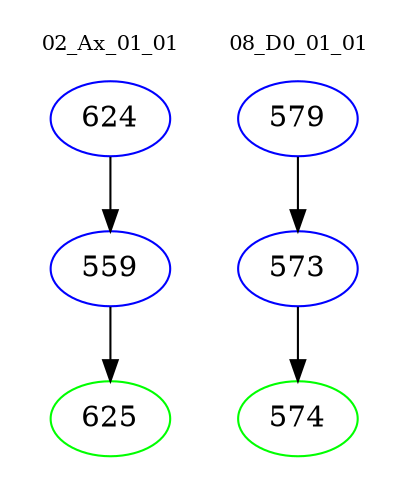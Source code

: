 digraph{
subgraph cluster_0 {
color = white
label = "02_Ax_01_01";
fontsize=10;
T0_624 [label="624", color="blue"]
T0_624 -> T0_559 [color="black"]
T0_559 [label="559", color="blue"]
T0_559 -> T0_625 [color="black"]
T0_625 [label="625", color="green"]
}
subgraph cluster_1 {
color = white
label = "08_D0_01_01";
fontsize=10;
T1_579 [label="579", color="blue"]
T1_579 -> T1_573 [color="black"]
T1_573 [label="573", color="blue"]
T1_573 -> T1_574 [color="black"]
T1_574 [label="574", color="green"]
}
}
